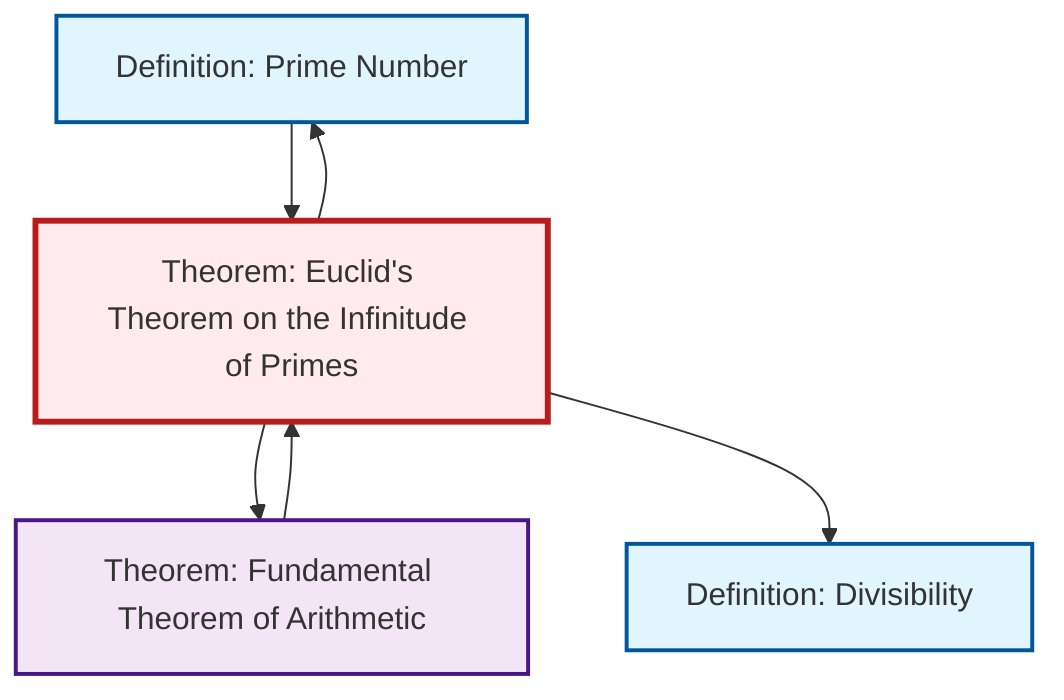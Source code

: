 graph TD
    classDef definition fill:#e1f5fe,stroke:#01579b,stroke-width:2px
    classDef theorem fill:#f3e5f5,stroke:#4a148c,stroke-width:2px
    classDef axiom fill:#fff3e0,stroke:#e65100,stroke-width:2px
    classDef example fill:#e8f5e9,stroke:#1b5e20,stroke-width:2px
    classDef current fill:#ffebee,stroke:#b71c1c,stroke-width:3px
    def-divisibility["Definition: Divisibility"]:::definition
    def-prime["Definition: Prime Number"]:::definition
    thm-euclid-infinitude-primes["Theorem: Euclid's Theorem on the Infinitude of Primes"]:::theorem
    thm-fundamental-arithmetic["Theorem: Fundamental Theorem of Arithmetic"]:::theorem
    thm-euclid-infinitude-primes --> thm-fundamental-arithmetic
    def-prime --> thm-euclid-infinitude-primes
    thm-fundamental-arithmetic --> thm-euclid-infinitude-primes
    thm-euclid-infinitude-primes --> def-prime
    thm-euclid-infinitude-primes --> def-divisibility
    class thm-euclid-infinitude-primes current